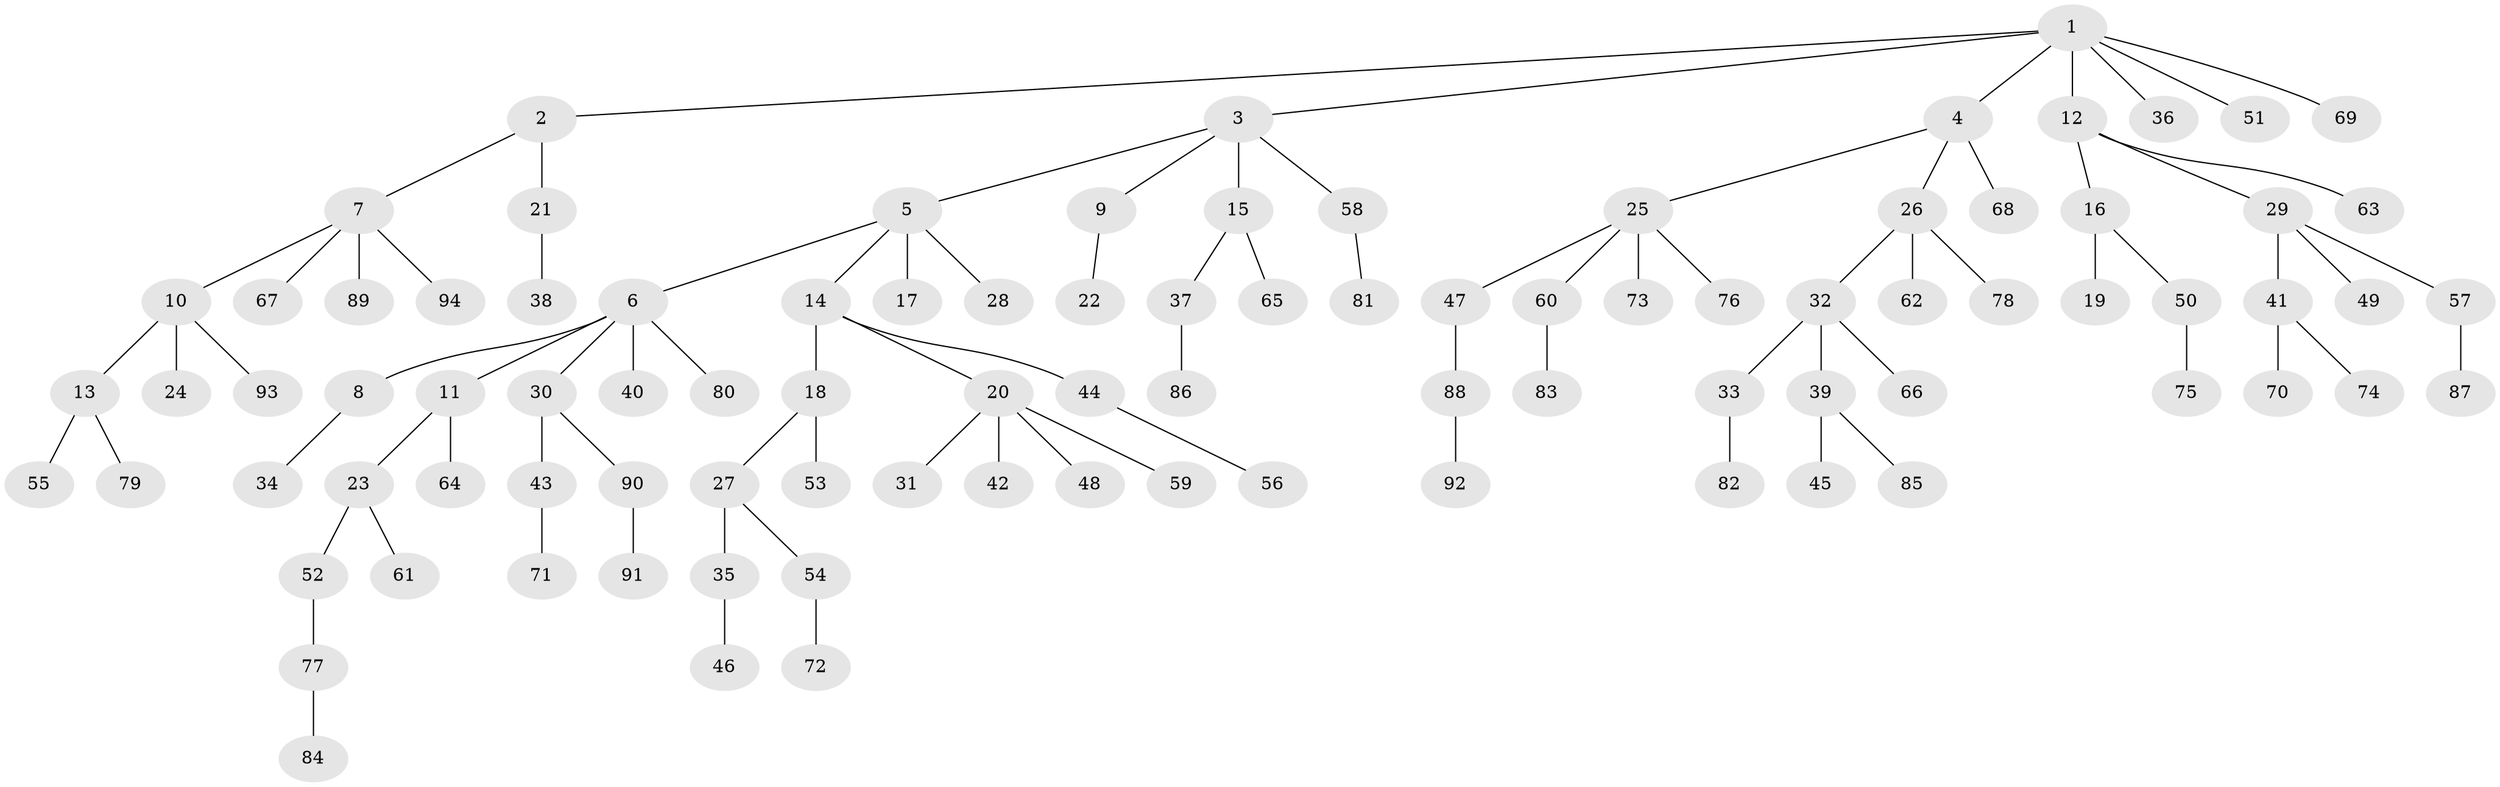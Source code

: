 // Generated by graph-tools (version 1.1) at 2025/53/03/09/25 04:53:59]
// undirected, 94 vertices, 93 edges
graph export_dot {
graph [start="1"]
  node [color=gray90,style=filled];
  1;
  2;
  3;
  4;
  5;
  6;
  7;
  8;
  9;
  10;
  11;
  12;
  13;
  14;
  15;
  16;
  17;
  18;
  19;
  20;
  21;
  22;
  23;
  24;
  25;
  26;
  27;
  28;
  29;
  30;
  31;
  32;
  33;
  34;
  35;
  36;
  37;
  38;
  39;
  40;
  41;
  42;
  43;
  44;
  45;
  46;
  47;
  48;
  49;
  50;
  51;
  52;
  53;
  54;
  55;
  56;
  57;
  58;
  59;
  60;
  61;
  62;
  63;
  64;
  65;
  66;
  67;
  68;
  69;
  70;
  71;
  72;
  73;
  74;
  75;
  76;
  77;
  78;
  79;
  80;
  81;
  82;
  83;
  84;
  85;
  86;
  87;
  88;
  89;
  90;
  91;
  92;
  93;
  94;
  1 -- 2;
  1 -- 3;
  1 -- 4;
  1 -- 12;
  1 -- 36;
  1 -- 51;
  1 -- 69;
  2 -- 7;
  2 -- 21;
  3 -- 5;
  3 -- 9;
  3 -- 15;
  3 -- 58;
  4 -- 25;
  4 -- 26;
  4 -- 68;
  5 -- 6;
  5 -- 14;
  5 -- 17;
  5 -- 28;
  6 -- 8;
  6 -- 11;
  6 -- 30;
  6 -- 40;
  6 -- 80;
  7 -- 10;
  7 -- 67;
  7 -- 89;
  7 -- 94;
  8 -- 34;
  9 -- 22;
  10 -- 13;
  10 -- 24;
  10 -- 93;
  11 -- 23;
  11 -- 64;
  12 -- 16;
  12 -- 29;
  12 -- 63;
  13 -- 55;
  13 -- 79;
  14 -- 18;
  14 -- 20;
  14 -- 44;
  15 -- 37;
  15 -- 65;
  16 -- 19;
  16 -- 50;
  18 -- 27;
  18 -- 53;
  20 -- 31;
  20 -- 42;
  20 -- 48;
  20 -- 59;
  21 -- 38;
  23 -- 52;
  23 -- 61;
  25 -- 47;
  25 -- 60;
  25 -- 73;
  25 -- 76;
  26 -- 32;
  26 -- 62;
  26 -- 78;
  27 -- 35;
  27 -- 54;
  29 -- 41;
  29 -- 49;
  29 -- 57;
  30 -- 43;
  30 -- 90;
  32 -- 33;
  32 -- 39;
  32 -- 66;
  33 -- 82;
  35 -- 46;
  37 -- 86;
  39 -- 45;
  39 -- 85;
  41 -- 70;
  41 -- 74;
  43 -- 71;
  44 -- 56;
  47 -- 88;
  50 -- 75;
  52 -- 77;
  54 -- 72;
  57 -- 87;
  58 -- 81;
  60 -- 83;
  77 -- 84;
  88 -- 92;
  90 -- 91;
}
